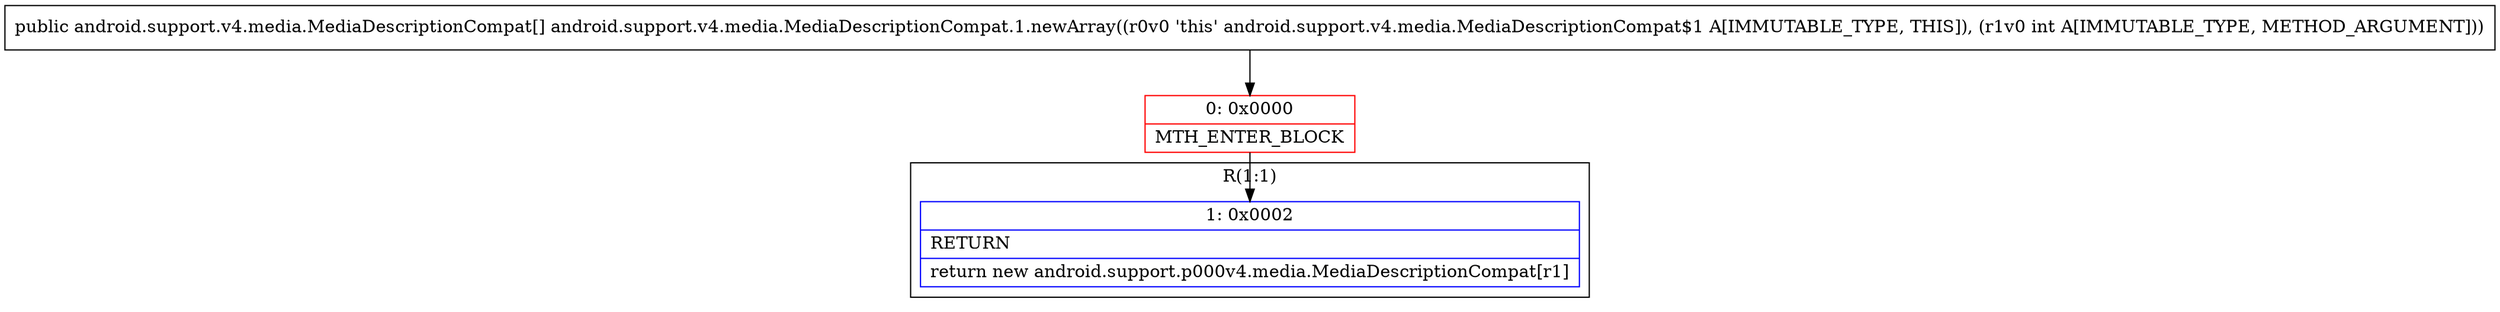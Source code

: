 digraph "CFG forandroid.support.v4.media.MediaDescriptionCompat.1.newArray(I)[Landroid\/support\/v4\/media\/MediaDescriptionCompat;" {
subgraph cluster_Region_2039993878 {
label = "R(1:1)";
node [shape=record,color=blue];
Node_1 [shape=record,label="{1\:\ 0x0002|RETURN\l|return new android.support.p000v4.media.MediaDescriptionCompat[r1]\l}"];
}
Node_0 [shape=record,color=red,label="{0\:\ 0x0000|MTH_ENTER_BLOCK\l}"];
MethodNode[shape=record,label="{public android.support.v4.media.MediaDescriptionCompat[] android.support.v4.media.MediaDescriptionCompat.1.newArray((r0v0 'this' android.support.v4.media.MediaDescriptionCompat$1 A[IMMUTABLE_TYPE, THIS]), (r1v0 int A[IMMUTABLE_TYPE, METHOD_ARGUMENT])) }"];
MethodNode -> Node_0;
Node_0 -> Node_1;
}

